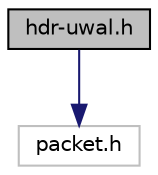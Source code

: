 digraph "hdr-uwal.h"
{
 // LATEX_PDF_SIZE
  edge [fontname="Helvetica",fontsize="10",labelfontname="Helvetica",labelfontsize="10"];
  node [fontname="Helvetica",fontsize="10",shape=record];
  Node1 [label="hdr-uwal.h",height=0.2,width=0.4,color="black", fillcolor="grey75", style="filled", fontcolor="black",tooltip="Header of the class providing the Uwal header's description."];
  Node1 -> Node2 [color="midnightblue",fontsize="10",style="solid",fontname="Helvetica"];
  Node2 [label="packet.h",height=0.2,width=0.4,color="grey75", fillcolor="white", style="filled",tooltip=" "];
}
